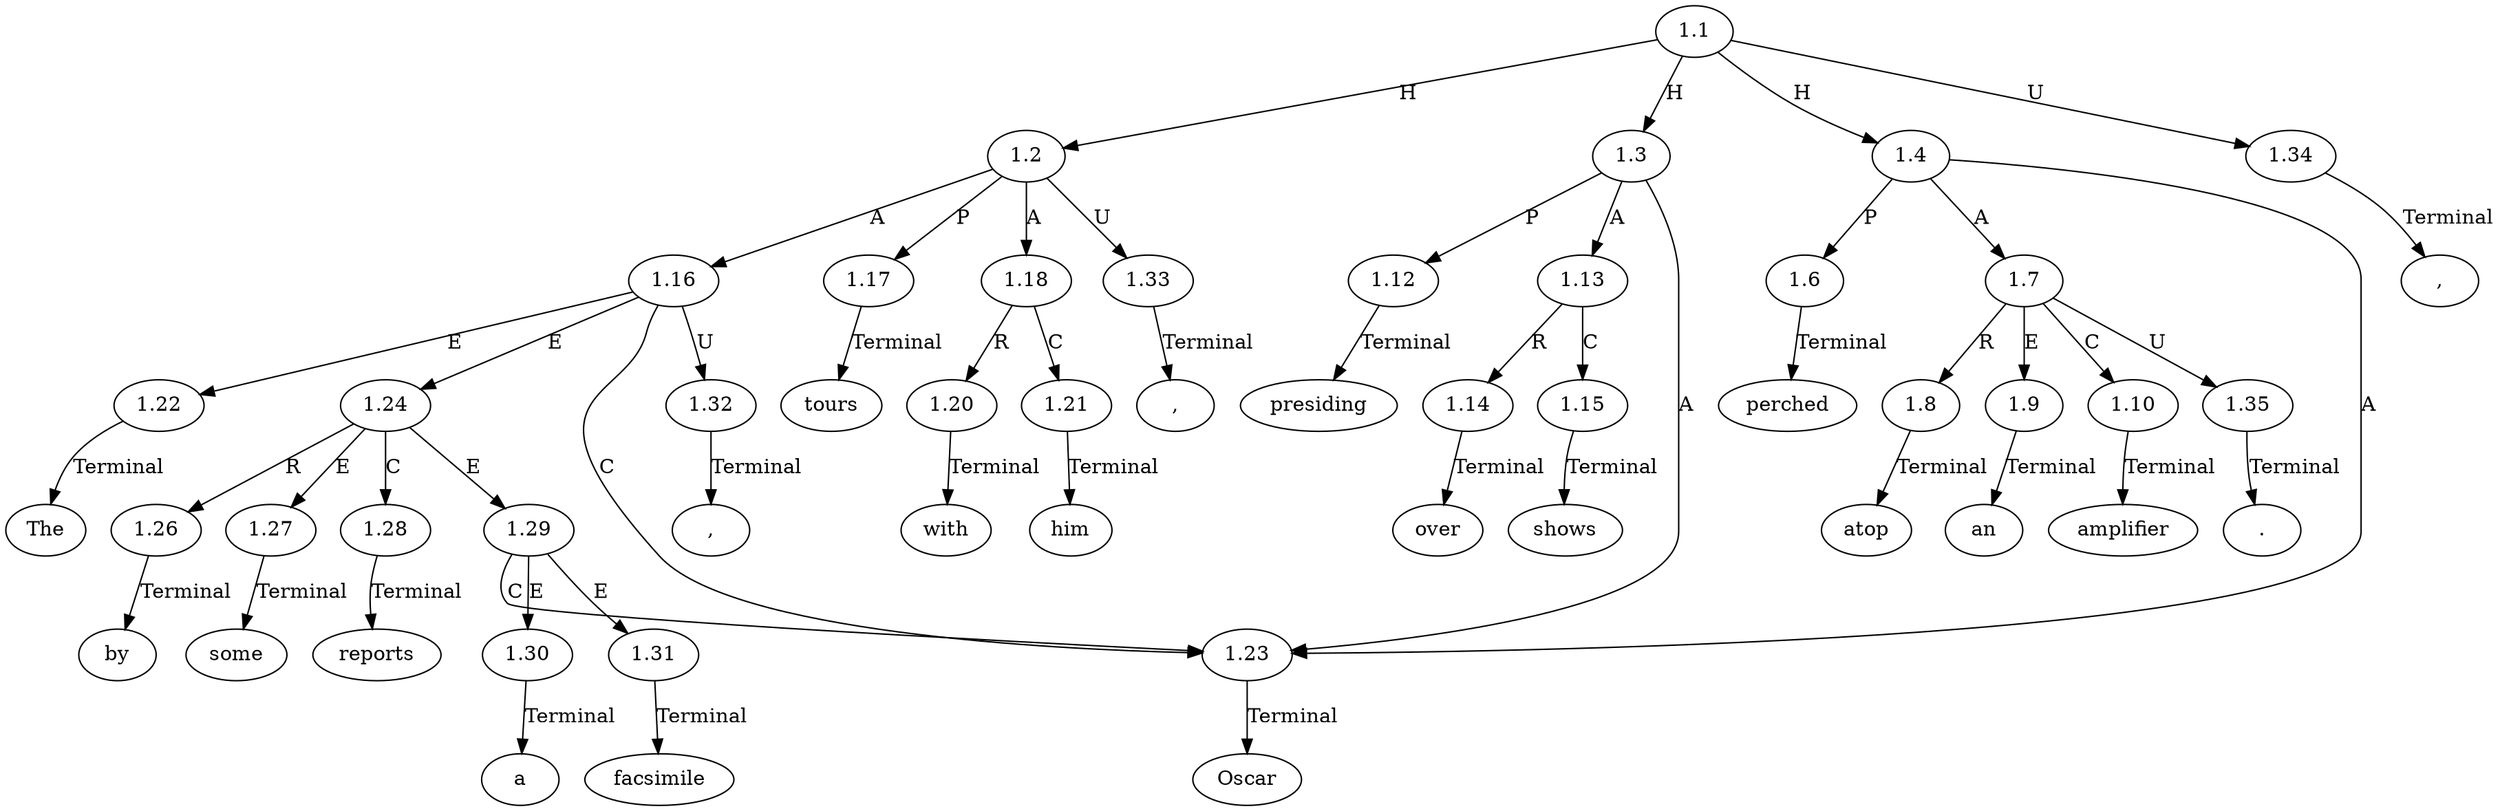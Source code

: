 // Graph
digraph {
	0.1 [label=The ordering=out]
	0.10 [label=tours ordering=out]
	0.11 [label=with ordering=out]
	0.12 [label=him ordering=out]
	0.13 [label="," ordering=out]
	0.14 [label=presiding ordering=out]
	0.15 [label=over ordering=out]
	0.16 [label=shows ordering=out]
	0.17 [label=perched ordering=out]
	0.18 [label=atop ordering=out]
	0.19 [label=an ordering=out]
	0.2 [label=Oscar ordering=out]
	0.20 [label=amplifier ordering=out]
	0.21 [label="." ordering=out]
	0.3 [label="," ordering=out]
	0.4 [label=by ordering=out]
	0.5 [label=some ordering=out]
	0.6 [label=reports ordering=out]
	0.7 [label=a ordering=out]
	0.8 [label=facsimile ordering=out]
	0.9 [label="," ordering=out]
	1.1 [label=1.1 ordering=out]
	1.2 [label=1.2 ordering=out]
	1.3 [label=1.3 ordering=out]
	1.4 [label=1.4 ordering=out]
	1.6 [label=1.6 ordering=out]
	1.7 [label=1.7 ordering=out]
	1.8 [label=1.8 ordering=out]
	1.9 [label=1.9 ordering=out]
	1.10 [label=1.10 ordering=out]
	1.12 [label=1.12 ordering=out]
	1.13 [label=1.13 ordering=out]
	1.14 [label=1.14 ordering=out]
	1.15 [label=1.15 ordering=out]
	1.16 [label=1.16 ordering=out]
	1.17 [label=1.17 ordering=out]
	1.18 [label=1.18 ordering=out]
	1.20 [label=1.20 ordering=out]
	1.21 [label=1.21 ordering=out]
	1.22 [label=1.22 ordering=out]
	1.23 [label=1.23 ordering=out]
	1.24 [label=1.24 ordering=out]
	1.26 [label=1.26 ordering=out]
	1.27 [label=1.27 ordering=out]
	1.28 [label=1.28 ordering=out]
	1.29 [label=1.29 ordering=out]
	1.30 [label=1.30 ordering=out]
	1.31 [label=1.31 ordering=out]
	1.32 [label=1.32 ordering=out]
	1.33 [label=1.33 ordering=out]
	1.34 [label=1.34 ordering=out]
	1.35 [label=1.35 ordering=out]
	1.1 -> 1.2 [label=H ordering=out]
	1.1 -> 1.3 [label=H ordering=out]
	1.1 -> 1.4 [label=H ordering=out]
	1.1 -> 1.34 [label=U ordering=out]
	1.2 -> 1.16 [label=A ordering=out]
	1.2 -> 1.17 [label=P ordering=out]
	1.2 -> 1.18 [label=A ordering=out]
	1.2 -> 1.33 [label=U ordering=out]
	1.3 -> 1.12 [label=P ordering=out]
	1.3 -> 1.13 [label=A ordering=out]
	1.3 -> 1.23 [label=A ordering=out]
	1.4 -> 1.6 [label=P ordering=out]
	1.4 -> 1.7 [label=A ordering=out]
	1.4 -> 1.23 [label=A ordering=out]
	1.6 -> 0.17 [label=Terminal ordering=out]
	1.7 -> 1.8 [label=R ordering=out]
	1.7 -> 1.9 [label=E ordering=out]
	1.7 -> 1.10 [label=C ordering=out]
	1.7 -> 1.35 [label=U ordering=out]
	1.8 -> 0.18 [label=Terminal ordering=out]
	1.9 -> 0.19 [label=Terminal ordering=out]
	1.10 -> 0.20 [label=Terminal ordering=out]
	1.12 -> 0.14 [label=Terminal ordering=out]
	1.13 -> 1.14 [label=R ordering=out]
	1.13 -> 1.15 [label=C ordering=out]
	1.14 -> 0.15 [label=Terminal ordering=out]
	1.15 -> 0.16 [label=Terminal ordering=out]
	1.16 -> 1.22 [label=E ordering=out]
	1.16 -> 1.23 [label=C ordering=out]
	1.16 -> 1.24 [label=E ordering=out]
	1.16 -> 1.32 [label=U ordering=out]
	1.17 -> 0.10 [label=Terminal ordering=out]
	1.18 -> 1.20 [label=R ordering=out]
	1.18 -> 1.21 [label=C ordering=out]
	1.20 -> 0.11 [label=Terminal ordering=out]
	1.21 -> 0.12 [label=Terminal ordering=out]
	1.22 -> 0.1 [label=Terminal ordering=out]
	1.23 -> 0.2 [label=Terminal ordering=out]
	1.24 -> 1.26 [label=R ordering=out]
	1.24 -> 1.27 [label=E ordering=out]
	1.24 -> 1.28 [label=C ordering=out]
	1.24 -> 1.29 [label=E ordering=out]
	1.26 -> 0.4 [label=Terminal ordering=out]
	1.27 -> 0.5 [label=Terminal ordering=out]
	1.28 -> 0.6 [label=Terminal ordering=out]
	1.29 -> 1.23 [label=C ordering=out]
	1.29 -> 1.30 [label=E ordering=out]
	1.29 -> 1.31 [label=E ordering=out]
	1.30 -> 0.7 [label=Terminal ordering=out]
	1.31 -> 0.8 [label=Terminal ordering=out]
	1.32 -> 0.3 [label=Terminal ordering=out]
	1.33 -> 0.9 [label=Terminal ordering=out]
	1.34 -> 0.13 [label=Terminal ordering=out]
	1.35 -> 0.21 [label=Terminal ordering=out]
}
